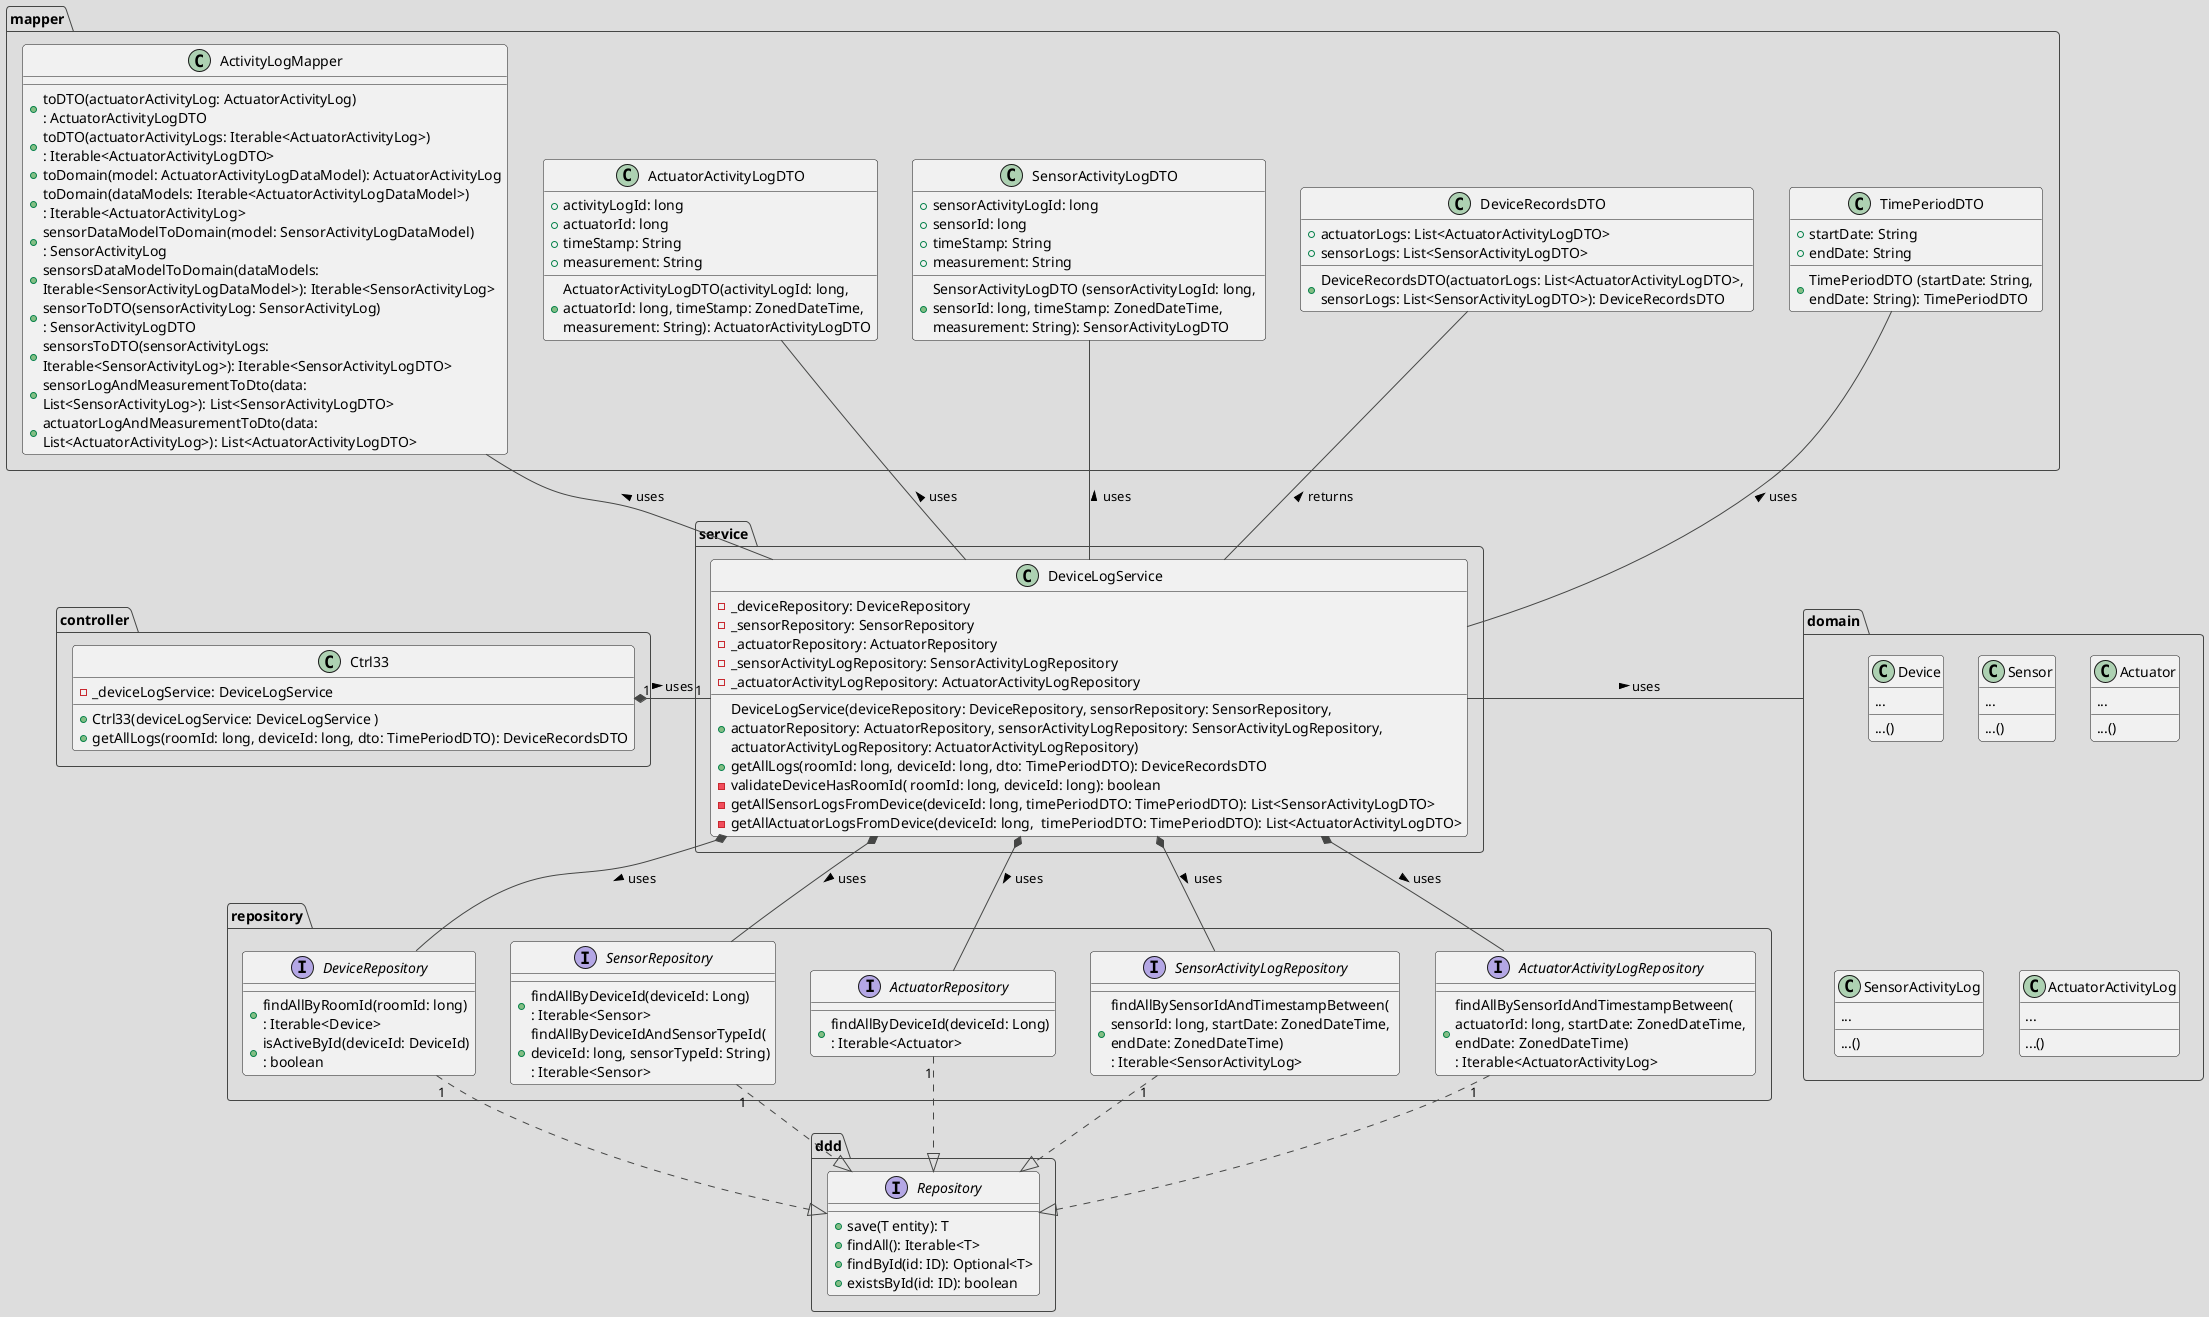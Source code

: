 @startuml
!theme toy

package controller {
    class Ctrl33 {
        - _deviceLogService: DeviceLogService
        + Ctrl33(deviceLogService: DeviceLogService )
        +  getAllLogs(roomId: long, deviceId: long, dto: TimePeriodDTO): DeviceRecordsDTO
    }
}

package service {
    class DeviceLogService {
        - _deviceRepository: DeviceRepository
        - _sensorRepository: SensorRepository
        - _actuatorRepository: ActuatorRepository
        - _sensorActivityLogRepository: SensorActivityLogRepository
        - _actuatorActivityLogRepository: ActuatorActivityLogRepository
        + DeviceLogService(deviceRepository: DeviceRepository, sensorRepository: SensorRepository, \nactuatorRepository: ActuatorRepository, sensorActivityLogRepository: SensorActivityLogRepository,\nactuatorActivityLogRepository: ActuatorActivityLogRepository)
        + getAllLogs(roomId: long, deviceId: long, dto: TimePeriodDTO): DeviceRecordsDTO
        - validateDeviceHasRoomId( roomId: long, deviceId: long): boolean
        - getAllSensorLogsFromDevice(deviceId: long, timePeriodDTO: TimePeriodDTO): List<SensorActivityLogDTO>
        - getAllActuatorLogsFromDevice(deviceId: long,  timePeriodDTO: TimePeriodDTO): List<ActuatorActivityLogDTO>
    }
}

package ddd {
    interface Repository {
            + save(T entity): T
            + findAll(): Iterable<T>
            + findById(id: ID): Optional<T>
            + existsById(id: ID): boolean
            }
}

package repository {
    interface DeviceRepository {
    + findAllByRoomId(roomId: long)\n: Iterable<Device>
    + isActiveById(deviceId: DeviceId)\n: boolean
    }

    interface SensorRepository {
    + findAllByDeviceId(deviceId: Long)\n: Iterable<Sensor>
    + findAllByDeviceIdAndSensorTypeId(\ndeviceId: long, sensorTypeId: String)\n: Iterable<Sensor>
    }

    interface ActuatorRepository {
    + findAllByDeviceId(deviceId: Long)\n: Iterable<Actuator>
    }

    interface SensorActivityLogRepository {
    + findAllBySensorIdAndTimestampBetween(\nsensorId: long, startDate: ZonedDateTime, \nendDate: ZonedDateTime)\n: Iterable<SensorActivityLog>
    }

    interface ActuatorActivityLogRepository {
+ findAllBySensorIdAndTimestampBetween(\nactuatorId: long, startDate: ZonedDateTime, \nendDate: ZonedDateTime)\n: Iterable<ActuatorActivityLog>
    }

}

package mapper {
    class TimePeriodDTO {
    + startDate: String
    + endDate: String
    + TimePeriodDTO (startDate: String, \nendDate: String): TimePeriodDTO
    }

     class DeviceRecordsDTO {
     + actuatorLogs: List<ActuatorActivityLogDTO>
     + sensorLogs: List<SensorActivityLogDTO>
     + DeviceRecordsDTO(actuatorLogs: List<ActuatorActivityLogDTO>, \nsensorLogs: List<SensorActivityLogDTO>): DeviceRecordsDTO
     }

    class SensorActivityLogDTO {
    + sensorActivityLogId: long
    + sensorId: long
    + timeStamp: String
    + measurement: String
    + SensorActivityLogDTO (sensorActivityLogId: long, \nsensorId: long, timeStamp: ZonedDateTime, \nmeasurement: String): SensorActivityLogDTO
    }

    class ActuatorActivityLogDTO {
    + activityLogId: long
    + actuatorId: long
    + timeStamp: String
    + measurement: String
    + ActuatorActivityLogDTO(activityLogId: long, \nactuatorId: long, timeStamp: ZonedDateTime, \nmeasurement: String): ActuatorActivityLogDTO
    }

    class ActivityLogMapper {
    + toDTO(actuatorActivityLog: ActuatorActivityLog)\n: ActuatorActivityLogDTO
    + toDTO(actuatorActivityLogs: Iterable<ActuatorActivityLog>)\n: Iterable<ActuatorActivityLogDTO>
    + toDomain(model: ActuatorActivityLogDataModel): ActuatorActivityLog
    + toDomain(dataModels: Iterable<ActuatorActivityLogDataModel>)\n: Iterable<ActuatorActivityLog>
    + sensorDataModelToDomain(model: SensorActivityLogDataModel)\n: SensorActivityLog
    + sensorsDataModelToDomain(dataModels: \nIterable<SensorActivityLogDataModel>): Iterable<SensorActivityLog>
    + sensorToDTO(sensorActivityLog: SensorActivityLog)\n: SensorActivityLogDTO
    + sensorsToDTO(sensorActivityLogs: \nIterable<SensorActivityLog>): Iterable<SensorActivityLogDTO>
    + sensorLogAndMeasurementToDto(data: \nList<SensorActivityLog>): List<SensorActivityLogDTO>
    + actuatorLogAndMeasurementToDto(data: \nList<ActuatorActivityLog>): List<ActuatorActivityLogDTO>
 }
}

package domain {
    class Device {
        ...
        ...()
    }
    class Sensor {
        ...
        ...()
    }
    class Actuator {
        ...
        ...()
    }
    class SensorActivityLog {
        ...
        ...()
    }
    class ActuatorActivityLog {
        ...
        ...()
    }
}

Ctrl33 "1" *-right- "1" DeviceLogService : uses >
DeviceLogService *-- DeviceRepository : uses >
DeviceLogService *-- SensorRepository : uses >
DeviceLogService *-- ActuatorRepository : uses >
DeviceLogService *-- SensorActivityLogRepository : uses >
DeviceLogService *-- ActuatorActivityLogRepository : uses >
DeviceLogService -up- TimePeriodDTO : uses >
DeviceLogService -up- DeviceRecordsDTO : returns >
DeviceLogService -up- SensorActivityLogDTO : uses >
DeviceLogService -up- ActuatorActivityLogDTO : uses >
DeviceLogService -up- ActivityLogMapper : uses >
DeviceLogService -right- domain: uses >

DeviceRepository "1" ..|> Repository
SensorRepository "1" ..|> Repository
ActuatorRepository "1" ..|> Repository
SensorActivityLogRepository "1" ..|> Repository
ActuatorActivityLogRepository "1" ..|> Repository

@enduml